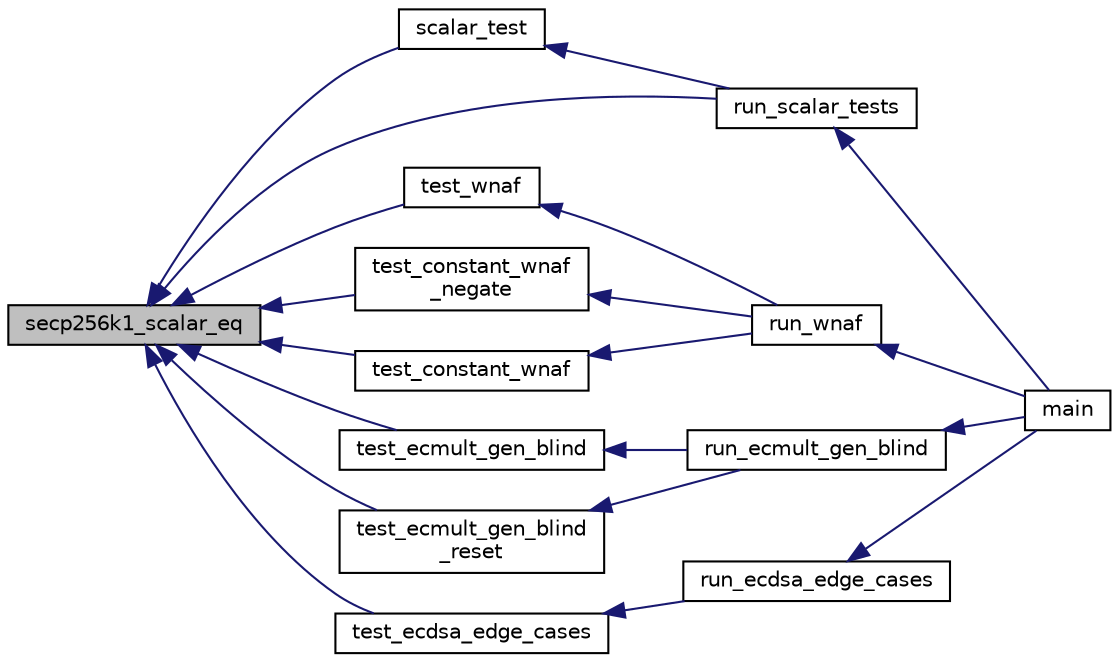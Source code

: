 digraph "secp256k1_scalar_eq"
{
  edge [fontname="Helvetica",fontsize="10",labelfontname="Helvetica",labelfontsize="10"];
  node [fontname="Helvetica",fontsize="10",shape=record];
  rankdir="LR";
  Node224 [label="secp256k1_scalar_eq",height=0.2,width=0.4,color="black", fillcolor="grey75", style="filled", fontcolor="black"];
  Node224 -> Node225 [dir="back",color="midnightblue",fontsize="10",style="solid",fontname="Helvetica"];
  Node225 [label="scalar_test",height=0.2,width=0.4,color="black", fillcolor="white", style="filled",URL="$d5/d7f/tests_8c.html#a0ac2e9ed5b8ba27e48fba5150cebfa82"];
  Node225 -> Node226 [dir="back",color="midnightblue",fontsize="10",style="solid",fontname="Helvetica"];
  Node226 [label="run_scalar_tests",height=0.2,width=0.4,color="black", fillcolor="white", style="filled",URL="$d5/d7f/tests_8c.html#afc29a3cda8faeba097ce967f24fcb9d1"];
  Node226 -> Node227 [dir="back",color="midnightblue",fontsize="10",style="solid",fontname="Helvetica"];
  Node227 [label="main",height=0.2,width=0.4,color="black", fillcolor="white", style="filled",URL="$d5/d7f/tests_8c.html#a3c04138a5bfe5d72780bb7e82a18e627"];
  Node224 -> Node226 [dir="back",color="midnightblue",fontsize="10",style="solid",fontname="Helvetica"];
  Node224 -> Node228 [dir="back",color="midnightblue",fontsize="10",style="solid",fontname="Helvetica"];
  Node228 [label="test_wnaf",height=0.2,width=0.4,color="black", fillcolor="white", style="filled",URL="$d5/d7f/tests_8c.html#a7ca78a9b379dc40e8b025b145dd5648a"];
  Node228 -> Node229 [dir="back",color="midnightblue",fontsize="10",style="solid",fontname="Helvetica"];
  Node229 [label="run_wnaf",height=0.2,width=0.4,color="black", fillcolor="white", style="filled",URL="$d5/d7f/tests_8c.html#af3c34e47a9088ad0f5f0df779303a85a"];
  Node229 -> Node227 [dir="back",color="midnightblue",fontsize="10",style="solid",fontname="Helvetica"];
  Node224 -> Node230 [dir="back",color="midnightblue",fontsize="10",style="solid",fontname="Helvetica"];
  Node230 [label="test_constant_wnaf\l_negate",height=0.2,width=0.4,color="black", fillcolor="white", style="filled",URL="$d5/d7f/tests_8c.html#ad9c7802400ac86e07d8b5eb46055afaf"];
  Node230 -> Node229 [dir="back",color="midnightblue",fontsize="10",style="solid",fontname="Helvetica"];
  Node224 -> Node231 [dir="back",color="midnightblue",fontsize="10",style="solid",fontname="Helvetica"];
  Node231 [label="test_constant_wnaf",height=0.2,width=0.4,color="black", fillcolor="white", style="filled",URL="$d5/d7f/tests_8c.html#ab1b83b06f2b16b37ec472a91775d1a94"];
  Node231 -> Node229 [dir="back",color="midnightblue",fontsize="10",style="solid",fontname="Helvetica"];
  Node224 -> Node232 [dir="back",color="midnightblue",fontsize="10",style="solid",fontname="Helvetica"];
  Node232 [label="test_ecmult_gen_blind",height=0.2,width=0.4,color="black", fillcolor="white", style="filled",URL="$d5/d7f/tests_8c.html#ab353fbc77d15cd48e25d995ea3f33795"];
  Node232 -> Node233 [dir="back",color="midnightblue",fontsize="10",style="solid",fontname="Helvetica"];
  Node233 [label="run_ecmult_gen_blind",height=0.2,width=0.4,color="black", fillcolor="white", style="filled",URL="$d5/d7f/tests_8c.html#ac3003b8a1d7eed5ebb0497a3f0dd97b6"];
  Node233 -> Node227 [dir="back",color="midnightblue",fontsize="10",style="solid",fontname="Helvetica"];
  Node224 -> Node234 [dir="back",color="midnightblue",fontsize="10",style="solid",fontname="Helvetica"];
  Node234 [label="test_ecmult_gen_blind\l_reset",height=0.2,width=0.4,color="black", fillcolor="white", style="filled",URL="$d5/d7f/tests_8c.html#a375b2994cf6e867644abdf5ae3f93abe"];
  Node234 -> Node233 [dir="back",color="midnightblue",fontsize="10",style="solid",fontname="Helvetica"];
  Node224 -> Node235 [dir="back",color="midnightblue",fontsize="10",style="solid",fontname="Helvetica"];
  Node235 [label="test_ecdsa_edge_cases",height=0.2,width=0.4,color="black", fillcolor="white", style="filled",URL="$d5/d7f/tests_8c.html#abbcb27d1eb13654db9b2e281ffce021e"];
  Node235 -> Node236 [dir="back",color="midnightblue",fontsize="10",style="solid",fontname="Helvetica"];
  Node236 [label="run_ecdsa_edge_cases",height=0.2,width=0.4,color="black", fillcolor="white", style="filled",URL="$d5/d7f/tests_8c.html#ad6c8109b62ea1d0ed1b382678a2a08b1"];
  Node236 -> Node227 [dir="back",color="midnightblue",fontsize="10",style="solid",fontname="Helvetica"];
}
